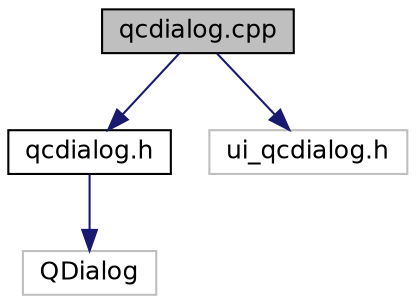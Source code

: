 digraph "qcdialog.cpp"
{
 // INTERACTIVE_SVG=YES
  edge [fontname="Helvetica",fontsize="12",labelfontname="Helvetica",labelfontsize="12"];
  node [fontname="Helvetica",fontsize="12",shape=record];
  Node1 [label="qcdialog.cpp",height=0.2,width=0.4,color="black", fillcolor="grey75", style="filled" fontcolor="black"];
  Node1 -> Node2 [color="midnightblue",fontsize="12",style="solid",fontname="Helvetica"];
  Node2 [label="qcdialog.h",height=0.2,width=0.4,color="black", fillcolor="white", style="filled",URL="$a00032.html"];
  Node2 -> Node3 [color="midnightblue",fontsize="12",style="solid",fontname="Helvetica"];
  Node3 [label="QDialog",height=0.2,width=0.4,color="grey75", fillcolor="white", style="filled"];
  Node1 -> Node4 [color="midnightblue",fontsize="12",style="solid",fontname="Helvetica"];
  Node4 [label="ui_qcdialog.h",height=0.2,width=0.4,color="grey75", fillcolor="white", style="filled"];
}

